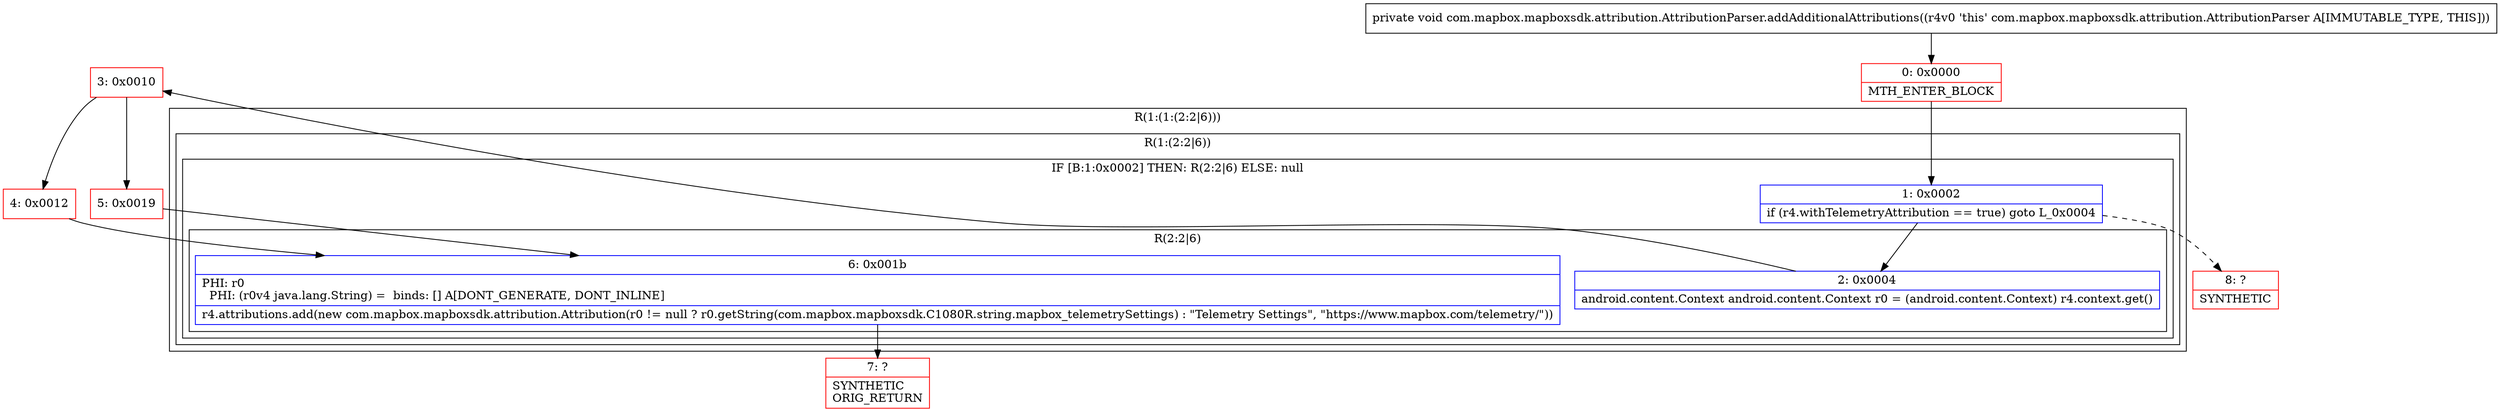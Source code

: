 digraph "CFG forcom.mapbox.mapboxsdk.attribution.AttributionParser.addAdditionalAttributions()V" {
subgraph cluster_Region_22664143 {
label = "R(1:(1:(2:2|6)))";
node [shape=record,color=blue];
subgraph cluster_Region_1451687233 {
label = "R(1:(2:2|6))";
node [shape=record,color=blue];
subgraph cluster_IfRegion_1550708456 {
label = "IF [B:1:0x0002] THEN: R(2:2|6) ELSE: null";
node [shape=record,color=blue];
Node_1 [shape=record,label="{1\:\ 0x0002|if (r4.withTelemetryAttribution == true) goto L_0x0004\l}"];
subgraph cluster_Region_1695309344 {
label = "R(2:2|6)";
node [shape=record,color=blue];
Node_2 [shape=record,label="{2\:\ 0x0004|android.content.Context android.content.Context r0 = (android.content.Context) r4.context.get()\l}"];
Node_6 [shape=record,label="{6\:\ 0x001b|PHI: r0 \l  PHI: (r0v4 java.lang.String) =  binds: [] A[DONT_GENERATE, DONT_INLINE]\l|r4.attributions.add(new com.mapbox.mapboxsdk.attribution.Attribution(r0 != null ? r0.getString(com.mapbox.mapboxsdk.C1080R.string.mapbox_telemetrySettings) : \"Telemetry Settings\", \"https:\/\/www.mapbox.com\/telemetry\/\"))\l}"];
}
}
}
}
Node_0 [shape=record,color=red,label="{0\:\ 0x0000|MTH_ENTER_BLOCK\l}"];
Node_3 [shape=record,color=red,label="{3\:\ 0x0010}"];
Node_4 [shape=record,color=red,label="{4\:\ 0x0012}"];
Node_5 [shape=record,color=red,label="{5\:\ 0x0019}"];
Node_7 [shape=record,color=red,label="{7\:\ ?|SYNTHETIC\lORIG_RETURN\l}"];
Node_8 [shape=record,color=red,label="{8\:\ ?|SYNTHETIC\l}"];
MethodNode[shape=record,label="{private void com.mapbox.mapboxsdk.attribution.AttributionParser.addAdditionalAttributions((r4v0 'this' com.mapbox.mapboxsdk.attribution.AttributionParser A[IMMUTABLE_TYPE, THIS])) }"];
MethodNode -> Node_0;
Node_1 -> Node_2;
Node_1 -> Node_8[style=dashed];
Node_2 -> Node_3;
Node_6 -> Node_7;
Node_0 -> Node_1;
Node_3 -> Node_4;
Node_3 -> Node_5;
Node_4 -> Node_6;
Node_5 -> Node_6;
}

